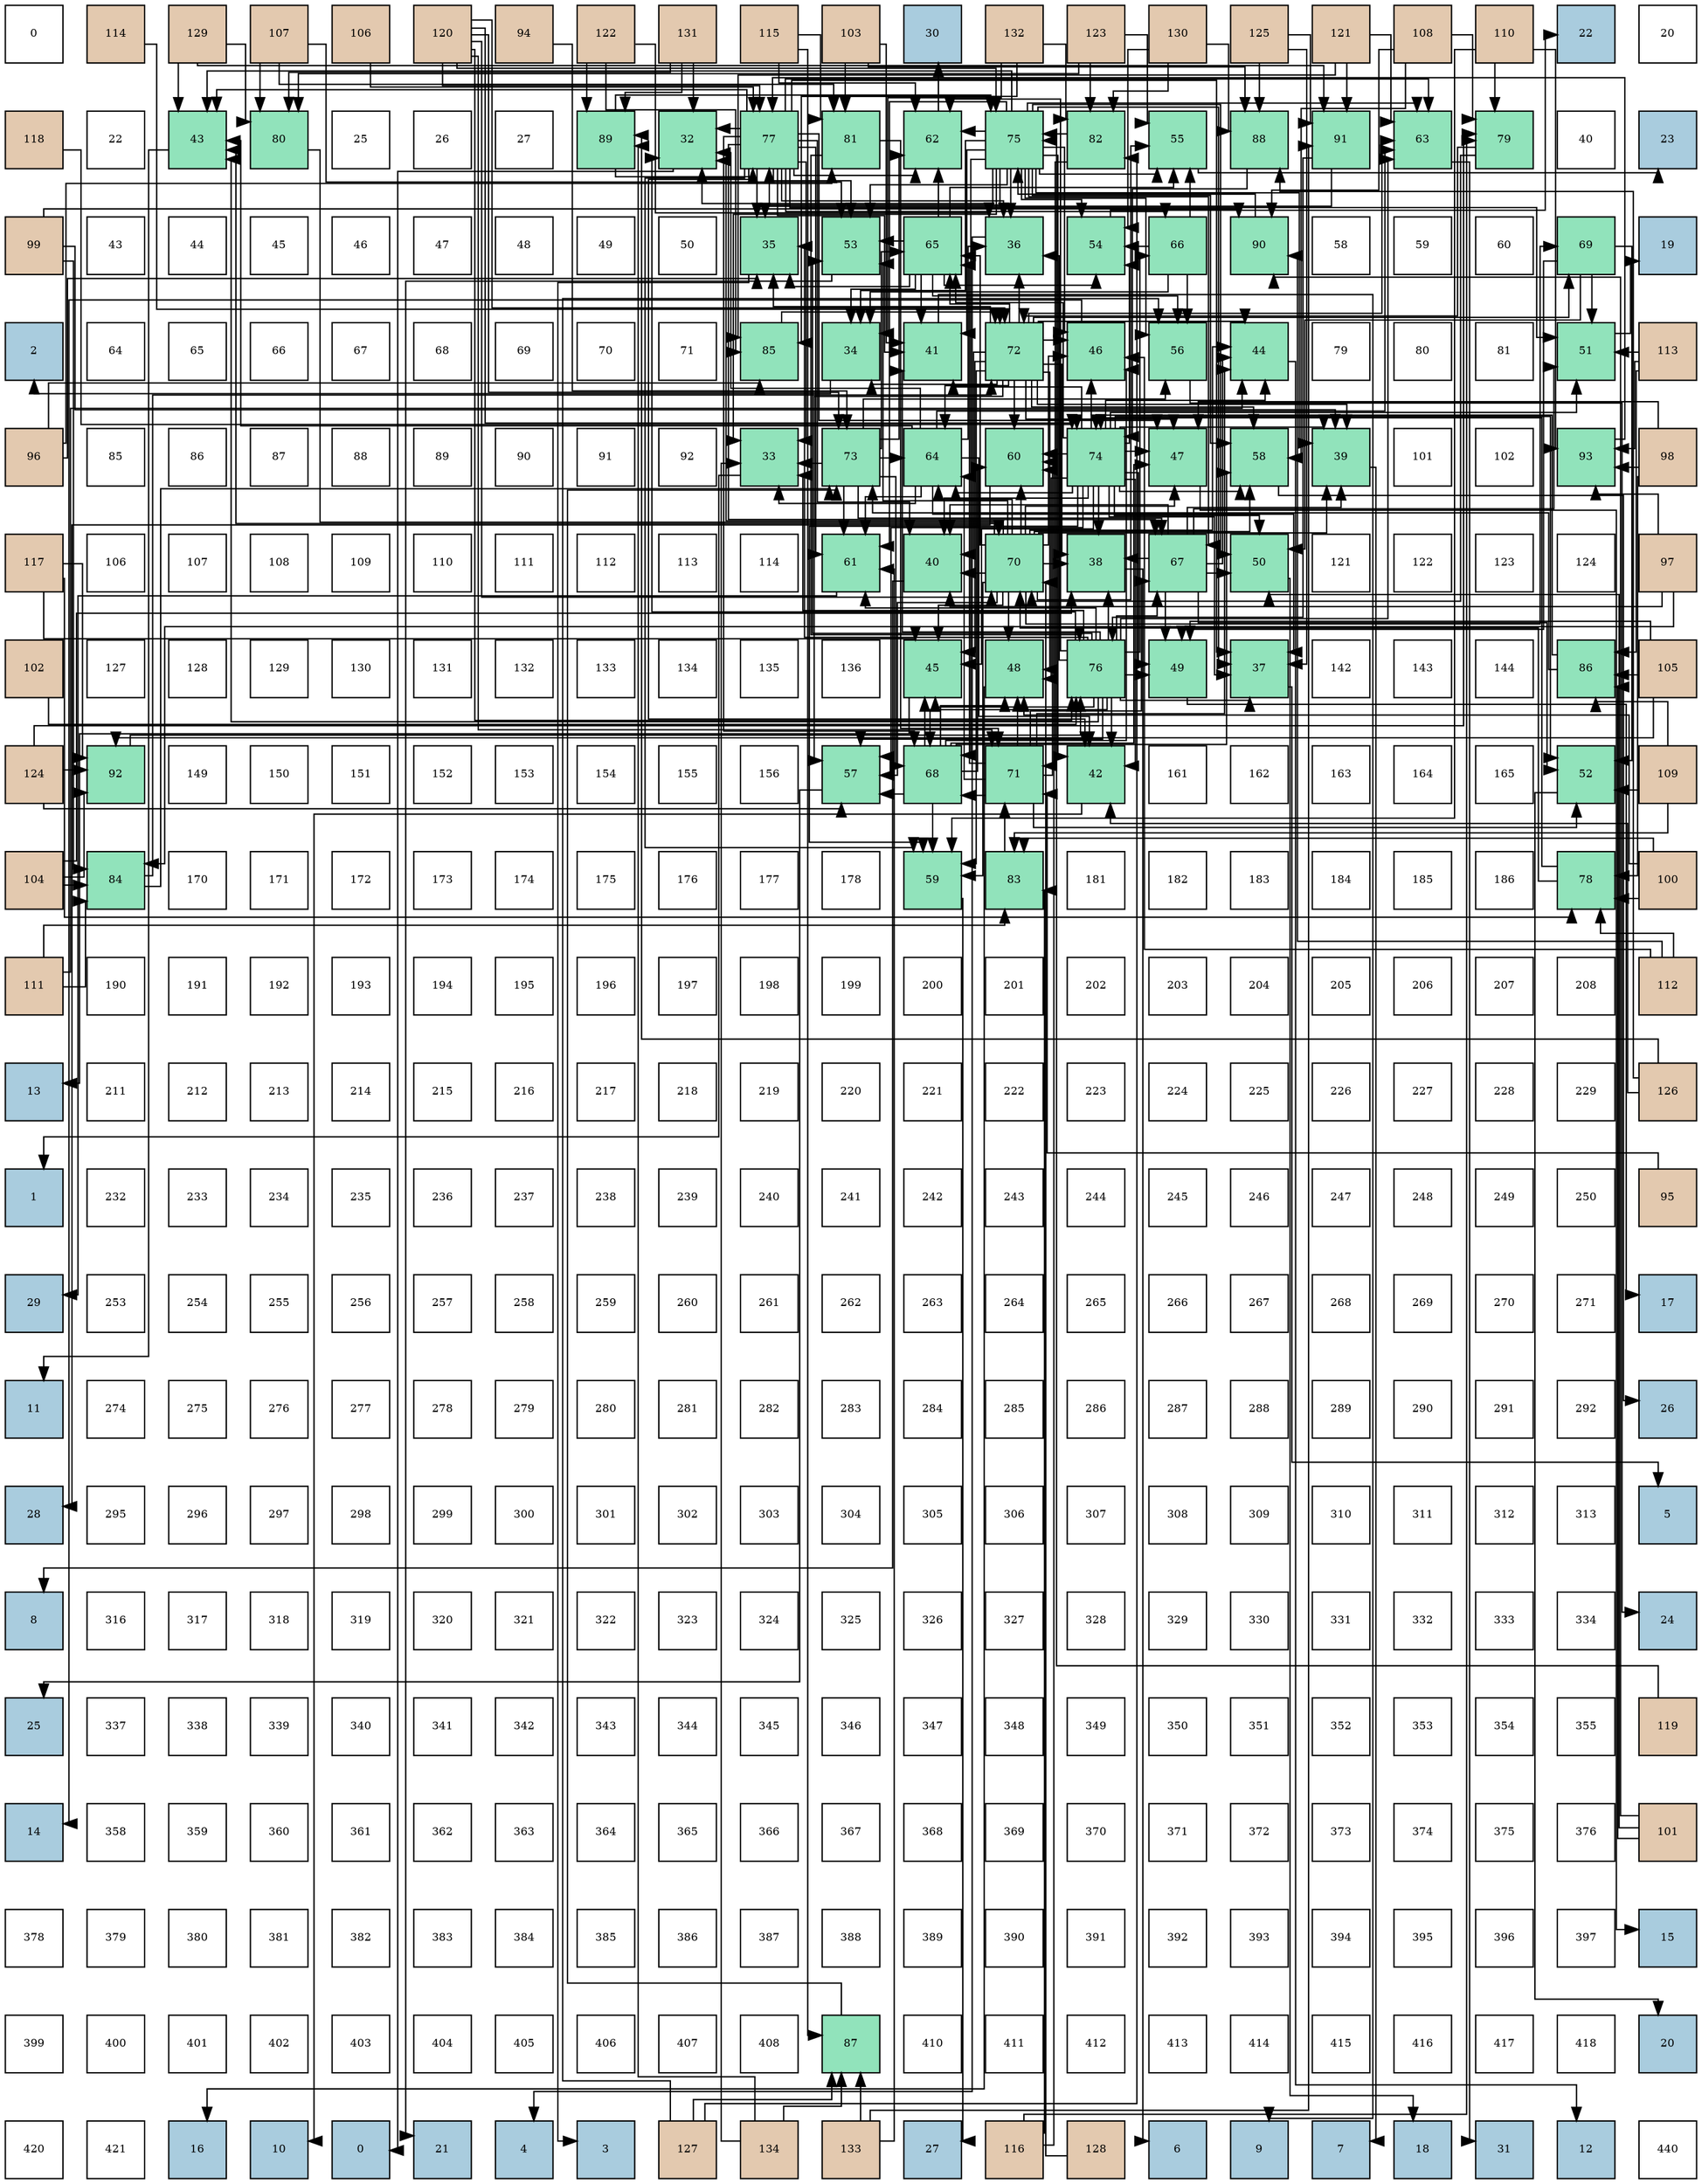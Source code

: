 digraph layout{
 rankdir=TB;
 splines=ortho;
 node [style=filled shape=square fixedsize=true width=0.6];
0[label="0", fontsize=8, fillcolor="#ffffff"];
1[label="114", fontsize=8, fillcolor="#e3c9af"];
2[label="129", fontsize=8, fillcolor="#e3c9af"];
3[label="107", fontsize=8, fillcolor="#e3c9af"];
4[label="106", fontsize=8, fillcolor="#e3c9af"];
5[label="120", fontsize=8, fillcolor="#e3c9af"];
6[label="94", fontsize=8, fillcolor="#e3c9af"];
7[label="122", fontsize=8, fillcolor="#e3c9af"];
8[label="131", fontsize=8, fillcolor="#e3c9af"];
9[label="115", fontsize=8, fillcolor="#e3c9af"];
10[label="103", fontsize=8, fillcolor="#e3c9af"];
11[label="30", fontsize=8, fillcolor="#a9ccde"];
12[label="132", fontsize=8, fillcolor="#e3c9af"];
13[label="123", fontsize=8, fillcolor="#e3c9af"];
14[label="130", fontsize=8, fillcolor="#e3c9af"];
15[label="125", fontsize=8, fillcolor="#e3c9af"];
16[label="121", fontsize=8, fillcolor="#e3c9af"];
17[label="108", fontsize=8, fillcolor="#e3c9af"];
18[label="110", fontsize=8, fillcolor="#e3c9af"];
19[label="22", fontsize=8, fillcolor="#a9ccde"];
20[label="20", fontsize=8, fillcolor="#ffffff"];
21[label="118", fontsize=8, fillcolor="#e3c9af"];
22[label="22", fontsize=8, fillcolor="#ffffff"];
23[label="43", fontsize=8, fillcolor="#91e3bb"];
24[label="80", fontsize=8, fillcolor="#91e3bb"];
25[label="25", fontsize=8, fillcolor="#ffffff"];
26[label="26", fontsize=8, fillcolor="#ffffff"];
27[label="27", fontsize=8, fillcolor="#ffffff"];
28[label="89", fontsize=8, fillcolor="#91e3bb"];
29[label="32", fontsize=8, fillcolor="#91e3bb"];
30[label="77", fontsize=8, fillcolor="#91e3bb"];
31[label="81", fontsize=8, fillcolor="#91e3bb"];
32[label="62", fontsize=8, fillcolor="#91e3bb"];
33[label="75", fontsize=8, fillcolor="#91e3bb"];
34[label="82", fontsize=8, fillcolor="#91e3bb"];
35[label="55", fontsize=8, fillcolor="#91e3bb"];
36[label="88", fontsize=8, fillcolor="#91e3bb"];
37[label="91", fontsize=8, fillcolor="#91e3bb"];
38[label="63", fontsize=8, fillcolor="#91e3bb"];
39[label="79", fontsize=8, fillcolor="#91e3bb"];
40[label="40", fontsize=8, fillcolor="#ffffff"];
41[label="23", fontsize=8, fillcolor="#a9ccde"];
42[label="99", fontsize=8, fillcolor="#e3c9af"];
43[label="43", fontsize=8, fillcolor="#ffffff"];
44[label="44", fontsize=8, fillcolor="#ffffff"];
45[label="45", fontsize=8, fillcolor="#ffffff"];
46[label="46", fontsize=8, fillcolor="#ffffff"];
47[label="47", fontsize=8, fillcolor="#ffffff"];
48[label="48", fontsize=8, fillcolor="#ffffff"];
49[label="49", fontsize=8, fillcolor="#ffffff"];
50[label="50", fontsize=8, fillcolor="#ffffff"];
51[label="35", fontsize=8, fillcolor="#91e3bb"];
52[label="53", fontsize=8, fillcolor="#91e3bb"];
53[label="65", fontsize=8, fillcolor="#91e3bb"];
54[label="36", fontsize=8, fillcolor="#91e3bb"];
55[label="54", fontsize=8, fillcolor="#91e3bb"];
56[label="66", fontsize=8, fillcolor="#91e3bb"];
57[label="90", fontsize=8, fillcolor="#91e3bb"];
58[label="58", fontsize=8, fillcolor="#ffffff"];
59[label="59", fontsize=8, fillcolor="#ffffff"];
60[label="60", fontsize=8, fillcolor="#ffffff"];
61[label="69", fontsize=8, fillcolor="#91e3bb"];
62[label="19", fontsize=8, fillcolor="#a9ccde"];
63[label="2", fontsize=8, fillcolor="#a9ccde"];
64[label="64", fontsize=8, fillcolor="#ffffff"];
65[label="65", fontsize=8, fillcolor="#ffffff"];
66[label="66", fontsize=8, fillcolor="#ffffff"];
67[label="67", fontsize=8, fillcolor="#ffffff"];
68[label="68", fontsize=8, fillcolor="#ffffff"];
69[label="69", fontsize=8, fillcolor="#ffffff"];
70[label="70", fontsize=8, fillcolor="#ffffff"];
71[label="71", fontsize=8, fillcolor="#ffffff"];
72[label="85", fontsize=8, fillcolor="#91e3bb"];
73[label="34", fontsize=8, fillcolor="#91e3bb"];
74[label="41", fontsize=8, fillcolor="#91e3bb"];
75[label="72", fontsize=8, fillcolor="#91e3bb"];
76[label="46", fontsize=8, fillcolor="#91e3bb"];
77[label="56", fontsize=8, fillcolor="#91e3bb"];
78[label="44", fontsize=8, fillcolor="#91e3bb"];
79[label="79", fontsize=8, fillcolor="#ffffff"];
80[label="80", fontsize=8, fillcolor="#ffffff"];
81[label="81", fontsize=8, fillcolor="#ffffff"];
82[label="51", fontsize=8, fillcolor="#91e3bb"];
83[label="113", fontsize=8, fillcolor="#e3c9af"];
84[label="96", fontsize=8, fillcolor="#e3c9af"];
85[label="85", fontsize=8, fillcolor="#ffffff"];
86[label="86", fontsize=8, fillcolor="#ffffff"];
87[label="87", fontsize=8, fillcolor="#ffffff"];
88[label="88", fontsize=8, fillcolor="#ffffff"];
89[label="89", fontsize=8, fillcolor="#ffffff"];
90[label="90", fontsize=8, fillcolor="#ffffff"];
91[label="91", fontsize=8, fillcolor="#ffffff"];
92[label="92", fontsize=8, fillcolor="#ffffff"];
93[label="33", fontsize=8, fillcolor="#91e3bb"];
94[label="73", fontsize=8, fillcolor="#91e3bb"];
95[label="64", fontsize=8, fillcolor="#91e3bb"];
96[label="60", fontsize=8, fillcolor="#91e3bb"];
97[label="74", fontsize=8, fillcolor="#91e3bb"];
98[label="47", fontsize=8, fillcolor="#91e3bb"];
99[label="58", fontsize=8, fillcolor="#91e3bb"];
100[label="39", fontsize=8, fillcolor="#91e3bb"];
101[label="101", fontsize=8, fillcolor="#ffffff"];
102[label="102", fontsize=8, fillcolor="#ffffff"];
103[label="93", fontsize=8, fillcolor="#91e3bb"];
104[label="98", fontsize=8, fillcolor="#e3c9af"];
105[label="117", fontsize=8, fillcolor="#e3c9af"];
106[label="106", fontsize=8, fillcolor="#ffffff"];
107[label="107", fontsize=8, fillcolor="#ffffff"];
108[label="108", fontsize=8, fillcolor="#ffffff"];
109[label="109", fontsize=8, fillcolor="#ffffff"];
110[label="110", fontsize=8, fillcolor="#ffffff"];
111[label="111", fontsize=8, fillcolor="#ffffff"];
112[label="112", fontsize=8, fillcolor="#ffffff"];
113[label="113", fontsize=8, fillcolor="#ffffff"];
114[label="114", fontsize=8, fillcolor="#ffffff"];
115[label="61", fontsize=8, fillcolor="#91e3bb"];
116[label="40", fontsize=8, fillcolor="#91e3bb"];
117[label="70", fontsize=8, fillcolor="#91e3bb"];
118[label="38", fontsize=8, fillcolor="#91e3bb"];
119[label="67", fontsize=8, fillcolor="#91e3bb"];
120[label="50", fontsize=8, fillcolor="#91e3bb"];
121[label="121", fontsize=8, fillcolor="#ffffff"];
122[label="122", fontsize=8, fillcolor="#ffffff"];
123[label="123", fontsize=8, fillcolor="#ffffff"];
124[label="124", fontsize=8, fillcolor="#ffffff"];
125[label="97", fontsize=8, fillcolor="#e3c9af"];
126[label="102", fontsize=8, fillcolor="#e3c9af"];
127[label="127", fontsize=8, fillcolor="#ffffff"];
128[label="128", fontsize=8, fillcolor="#ffffff"];
129[label="129", fontsize=8, fillcolor="#ffffff"];
130[label="130", fontsize=8, fillcolor="#ffffff"];
131[label="131", fontsize=8, fillcolor="#ffffff"];
132[label="132", fontsize=8, fillcolor="#ffffff"];
133[label="133", fontsize=8, fillcolor="#ffffff"];
134[label="134", fontsize=8, fillcolor="#ffffff"];
135[label="135", fontsize=8, fillcolor="#ffffff"];
136[label="136", fontsize=8, fillcolor="#ffffff"];
137[label="45", fontsize=8, fillcolor="#91e3bb"];
138[label="48", fontsize=8, fillcolor="#91e3bb"];
139[label="76", fontsize=8, fillcolor="#91e3bb"];
140[label="49", fontsize=8, fillcolor="#91e3bb"];
141[label="37", fontsize=8, fillcolor="#91e3bb"];
142[label="142", fontsize=8, fillcolor="#ffffff"];
143[label="143", fontsize=8, fillcolor="#ffffff"];
144[label="144", fontsize=8, fillcolor="#ffffff"];
145[label="86", fontsize=8, fillcolor="#91e3bb"];
146[label="105", fontsize=8, fillcolor="#e3c9af"];
147[label="124", fontsize=8, fillcolor="#e3c9af"];
148[label="92", fontsize=8, fillcolor="#91e3bb"];
149[label="149", fontsize=8, fillcolor="#ffffff"];
150[label="150", fontsize=8, fillcolor="#ffffff"];
151[label="151", fontsize=8, fillcolor="#ffffff"];
152[label="152", fontsize=8, fillcolor="#ffffff"];
153[label="153", fontsize=8, fillcolor="#ffffff"];
154[label="154", fontsize=8, fillcolor="#ffffff"];
155[label="155", fontsize=8, fillcolor="#ffffff"];
156[label="156", fontsize=8, fillcolor="#ffffff"];
157[label="57", fontsize=8, fillcolor="#91e3bb"];
158[label="68", fontsize=8, fillcolor="#91e3bb"];
159[label="71", fontsize=8, fillcolor="#91e3bb"];
160[label="42", fontsize=8, fillcolor="#91e3bb"];
161[label="161", fontsize=8, fillcolor="#ffffff"];
162[label="162", fontsize=8, fillcolor="#ffffff"];
163[label="163", fontsize=8, fillcolor="#ffffff"];
164[label="164", fontsize=8, fillcolor="#ffffff"];
165[label="165", fontsize=8, fillcolor="#ffffff"];
166[label="52", fontsize=8, fillcolor="#91e3bb"];
167[label="109", fontsize=8, fillcolor="#e3c9af"];
168[label="104", fontsize=8, fillcolor="#e3c9af"];
169[label="84", fontsize=8, fillcolor="#91e3bb"];
170[label="170", fontsize=8, fillcolor="#ffffff"];
171[label="171", fontsize=8, fillcolor="#ffffff"];
172[label="172", fontsize=8, fillcolor="#ffffff"];
173[label="173", fontsize=8, fillcolor="#ffffff"];
174[label="174", fontsize=8, fillcolor="#ffffff"];
175[label="175", fontsize=8, fillcolor="#ffffff"];
176[label="176", fontsize=8, fillcolor="#ffffff"];
177[label="177", fontsize=8, fillcolor="#ffffff"];
178[label="178", fontsize=8, fillcolor="#ffffff"];
179[label="59", fontsize=8, fillcolor="#91e3bb"];
180[label="83", fontsize=8, fillcolor="#91e3bb"];
181[label="181", fontsize=8, fillcolor="#ffffff"];
182[label="182", fontsize=8, fillcolor="#ffffff"];
183[label="183", fontsize=8, fillcolor="#ffffff"];
184[label="184", fontsize=8, fillcolor="#ffffff"];
185[label="185", fontsize=8, fillcolor="#ffffff"];
186[label="186", fontsize=8, fillcolor="#ffffff"];
187[label="78", fontsize=8, fillcolor="#91e3bb"];
188[label="100", fontsize=8, fillcolor="#e3c9af"];
189[label="111", fontsize=8, fillcolor="#e3c9af"];
190[label="190", fontsize=8, fillcolor="#ffffff"];
191[label="191", fontsize=8, fillcolor="#ffffff"];
192[label="192", fontsize=8, fillcolor="#ffffff"];
193[label="193", fontsize=8, fillcolor="#ffffff"];
194[label="194", fontsize=8, fillcolor="#ffffff"];
195[label="195", fontsize=8, fillcolor="#ffffff"];
196[label="196", fontsize=8, fillcolor="#ffffff"];
197[label="197", fontsize=8, fillcolor="#ffffff"];
198[label="198", fontsize=8, fillcolor="#ffffff"];
199[label="199", fontsize=8, fillcolor="#ffffff"];
200[label="200", fontsize=8, fillcolor="#ffffff"];
201[label="201", fontsize=8, fillcolor="#ffffff"];
202[label="202", fontsize=8, fillcolor="#ffffff"];
203[label="203", fontsize=8, fillcolor="#ffffff"];
204[label="204", fontsize=8, fillcolor="#ffffff"];
205[label="205", fontsize=8, fillcolor="#ffffff"];
206[label="206", fontsize=8, fillcolor="#ffffff"];
207[label="207", fontsize=8, fillcolor="#ffffff"];
208[label="208", fontsize=8, fillcolor="#ffffff"];
209[label="112", fontsize=8, fillcolor="#e3c9af"];
210[label="13", fontsize=8, fillcolor="#a9ccde"];
211[label="211", fontsize=8, fillcolor="#ffffff"];
212[label="212", fontsize=8, fillcolor="#ffffff"];
213[label="213", fontsize=8, fillcolor="#ffffff"];
214[label="214", fontsize=8, fillcolor="#ffffff"];
215[label="215", fontsize=8, fillcolor="#ffffff"];
216[label="216", fontsize=8, fillcolor="#ffffff"];
217[label="217", fontsize=8, fillcolor="#ffffff"];
218[label="218", fontsize=8, fillcolor="#ffffff"];
219[label="219", fontsize=8, fillcolor="#ffffff"];
220[label="220", fontsize=8, fillcolor="#ffffff"];
221[label="221", fontsize=8, fillcolor="#ffffff"];
222[label="222", fontsize=8, fillcolor="#ffffff"];
223[label="223", fontsize=8, fillcolor="#ffffff"];
224[label="224", fontsize=8, fillcolor="#ffffff"];
225[label="225", fontsize=8, fillcolor="#ffffff"];
226[label="226", fontsize=8, fillcolor="#ffffff"];
227[label="227", fontsize=8, fillcolor="#ffffff"];
228[label="228", fontsize=8, fillcolor="#ffffff"];
229[label="229", fontsize=8, fillcolor="#ffffff"];
230[label="126", fontsize=8, fillcolor="#e3c9af"];
231[label="1", fontsize=8, fillcolor="#a9ccde"];
232[label="232", fontsize=8, fillcolor="#ffffff"];
233[label="233", fontsize=8, fillcolor="#ffffff"];
234[label="234", fontsize=8, fillcolor="#ffffff"];
235[label="235", fontsize=8, fillcolor="#ffffff"];
236[label="236", fontsize=8, fillcolor="#ffffff"];
237[label="237", fontsize=8, fillcolor="#ffffff"];
238[label="238", fontsize=8, fillcolor="#ffffff"];
239[label="239", fontsize=8, fillcolor="#ffffff"];
240[label="240", fontsize=8, fillcolor="#ffffff"];
241[label="241", fontsize=8, fillcolor="#ffffff"];
242[label="242", fontsize=8, fillcolor="#ffffff"];
243[label="243", fontsize=8, fillcolor="#ffffff"];
244[label="244", fontsize=8, fillcolor="#ffffff"];
245[label="245", fontsize=8, fillcolor="#ffffff"];
246[label="246", fontsize=8, fillcolor="#ffffff"];
247[label="247", fontsize=8, fillcolor="#ffffff"];
248[label="248", fontsize=8, fillcolor="#ffffff"];
249[label="249", fontsize=8, fillcolor="#ffffff"];
250[label="250", fontsize=8, fillcolor="#ffffff"];
251[label="95", fontsize=8, fillcolor="#e3c9af"];
252[label="29", fontsize=8, fillcolor="#a9ccde"];
253[label="253", fontsize=8, fillcolor="#ffffff"];
254[label="254", fontsize=8, fillcolor="#ffffff"];
255[label="255", fontsize=8, fillcolor="#ffffff"];
256[label="256", fontsize=8, fillcolor="#ffffff"];
257[label="257", fontsize=8, fillcolor="#ffffff"];
258[label="258", fontsize=8, fillcolor="#ffffff"];
259[label="259", fontsize=8, fillcolor="#ffffff"];
260[label="260", fontsize=8, fillcolor="#ffffff"];
261[label="261", fontsize=8, fillcolor="#ffffff"];
262[label="262", fontsize=8, fillcolor="#ffffff"];
263[label="263", fontsize=8, fillcolor="#ffffff"];
264[label="264", fontsize=8, fillcolor="#ffffff"];
265[label="265", fontsize=8, fillcolor="#ffffff"];
266[label="266", fontsize=8, fillcolor="#ffffff"];
267[label="267", fontsize=8, fillcolor="#ffffff"];
268[label="268", fontsize=8, fillcolor="#ffffff"];
269[label="269", fontsize=8, fillcolor="#ffffff"];
270[label="270", fontsize=8, fillcolor="#ffffff"];
271[label="271", fontsize=8, fillcolor="#ffffff"];
272[label="17", fontsize=8, fillcolor="#a9ccde"];
273[label="11", fontsize=8, fillcolor="#a9ccde"];
274[label="274", fontsize=8, fillcolor="#ffffff"];
275[label="275", fontsize=8, fillcolor="#ffffff"];
276[label="276", fontsize=8, fillcolor="#ffffff"];
277[label="277", fontsize=8, fillcolor="#ffffff"];
278[label="278", fontsize=8, fillcolor="#ffffff"];
279[label="279", fontsize=8, fillcolor="#ffffff"];
280[label="280", fontsize=8, fillcolor="#ffffff"];
281[label="281", fontsize=8, fillcolor="#ffffff"];
282[label="282", fontsize=8, fillcolor="#ffffff"];
283[label="283", fontsize=8, fillcolor="#ffffff"];
284[label="284", fontsize=8, fillcolor="#ffffff"];
285[label="285", fontsize=8, fillcolor="#ffffff"];
286[label="286", fontsize=8, fillcolor="#ffffff"];
287[label="287", fontsize=8, fillcolor="#ffffff"];
288[label="288", fontsize=8, fillcolor="#ffffff"];
289[label="289", fontsize=8, fillcolor="#ffffff"];
290[label="290", fontsize=8, fillcolor="#ffffff"];
291[label="291", fontsize=8, fillcolor="#ffffff"];
292[label="292", fontsize=8, fillcolor="#ffffff"];
293[label="26", fontsize=8, fillcolor="#a9ccde"];
294[label="28", fontsize=8, fillcolor="#a9ccde"];
295[label="295", fontsize=8, fillcolor="#ffffff"];
296[label="296", fontsize=8, fillcolor="#ffffff"];
297[label="297", fontsize=8, fillcolor="#ffffff"];
298[label="298", fontsize=8, fillcolor="#ffffff"];
299[label="299", fontsize=8, fillcolor="#ffffff"];
300[label="300", fontsize=8, fillcolor="#ffffff"];
301[label="301", fontsize=8, fillcolor="#ffffff"];
302[label="302", fontsize=8, fillcolor="#ffffff"];
303[label="303", fontsize=8, fillcolor="#ffffff"];
304[label="304", fontsize=8, fillcolor="#ffffff"];
305[label="305", fontsize=8, fillcolor="#ffffff"];
306[label="306", fontsize=8, fillcolor="#ffffff"];
307[label="307", fontsize=8, fillcolor="#ffffff"];
308[label="308", fontsize=8, fillcolor="#ffffff"];
309[label="309", fontsize=8, fillcolor="#ffffff"];
310[label="310", fontsize=8, fillcolor="#ffffff"];
311[label="311", fontsize=8, fillcolor="#ffffff"];
312[label="312", fontsize=8, fillcolor="#ffffff"];
313[label="313", fontsize=8, fillcolor="#ffffff"];
314[label="5", fontsize=8, fillcolor="#a9ccde"];
315[label="8", fontsize=8, fillcolor="#a9ccde"];
316[label="316", fontsize=8, fillcolor="#ffffff"];
317[label="317", fontsize=8, fillcolor="#ffffff"];
318[label="318", fontsize=8, fillcolor="#ffffff"];
319[label="319", fontsize=8, fillcolor="#ffffff"];
320[label="320", fontsize=8, fillcolor="#ffffff"];
321[label="321", fontsize=8, fillcolor="#ffffff"];
322[label="322", fontsize=8, fillcolor="#ffffff"];
323[label="323", fontsize=8, fillcolor="#ffffff"];
324[label="324", fontsize=8, fillcolor="#ffffff"];
325[label="325", fontsize=8, fillcolor="#ffffff"];
326[label="326", fontsize=8, fillcolor="#ffffff"];
327[label="327", fontsize=8, fillcolor="#ffffff"];
328[label="328", fontsize=8, fillcolor="#ffffff"];
329[label="329", fontsize=8, fillcolor="#ffffff"];
330[label="330", fontsize=8, fillcolor="#ffffff"];
331[label="331", fontsize=8, fillcolor="#ffffff"];
332[label="332", fontsize=8, fillcolor="#ffffff"];
333[label="333", fontsize=8, fillcolor="#ffffff"];
334[label="334", fontsize=8, fillcolor="#ffffff"];
335[label="24", fontsize=8, fillcolor="#a9ccde"];
336[label="25", fontsize=8, fillcolor="#a9ccde"];
337[label="337", fontsize=8, fillcolor="#ffffff"];
338[label="338", fontsize=8, fillcolor="#ffffff"];
339[label="339", fontsize=8, fillcolor="#ffffff"];
340[label="340", fontsize=8, fillcolor="#ffffff"];
341[label="341", fontsize=8, fillcolor="#ffffff"];
342[label="342", fontsize=8, fillcolor="#ffffff"];
343[label="343", fontsize=8, fillcolor="#ffffff"];
344[label="344", fontsize=8, fillcolor="#ffffff"];
345[label="345", fontsize=8, fillcolor="#ffffff"];
346[label="346", fontsize=8, fillcolor="#ffffff"];
347[label="347", fontsize=8, fillcolor="#ffffff"];
348[label="348", fontsize=8, fillcolor="#ffffff"];
349[label="349", fontsize=8, fillcolor="#ffffff"];
350[label="350", fontsize=8, fillcolor="#ffffff"];
351[label="351", fontsize=8, fillcolor="#ffffff"];
352[label="352", fontsize=8, fillcolor="#ffffff"];
353[label="353", fontsize=8, fillcolor="#ffffff"];
354[label="354", fontsize=8, fillcolor="#ffffff"];
355[label="355", fontsize=8, fillcolor="#ffffff"];
356[label="119", fontsize=8, fillcolor="#e3c9af"];
357[label="14", fontsize=8, fillcolor="#a9ccde"];
358[label="358", fontsize=8, fillcolor="#ffffff"];
359[label="359", fontsize=8, fillcolor="#ffffff"];
360[label="360", fontsize=8, fillcolor="#ffffff"];
361[label="361", fontsize=8, fillcolor="#ffffff"];
362[label="362", fontsize=8, fillcolor="#ffffff"];
363[label="363", fontsize=8, fillcolor="#ffffff"];
364[label="364", fontsize=8, fillcolor="#ffffff"];
365[label="365", fontsize=8, fillcolor="#ffffff"];
366[label="366", fontsize=8, fillcolor="#ffffff"];
367[label="367", fontsize=8, fillcolor="#ffffff"];
368[label="368", fontsize=8, fillcolor="#ffffff"];
369[label="369", fontsize=8, fillcolor="#ffffff"];
370[label="370", fontsize=8, fillcolor="#ffffff"];
371[label="371", fontsize=8, fillcolor="#ffffff"];
372[label="372", fontsize=8, fillcolor="#ffffff"];
373[label="373", fontsize=8, fillcolor="#ffffff"];
374[label="374", fontsize=8, fillcolor="#ffffff"];
375[label="375", fontsize=8, fillcolor="#ffffff"];
376[label="376", fontsize=8, fillcolor="#ffffff"];
377[label="101", fontsize=8, fillcolor="#e3c9af"];
378[label="378", fontsize=8, fillcolor="#ffffff"];
379[label="379", fontsize=8, fillcolor="#ffffff"];
380[label="380", fontsize=8, fillcolor="#ffffff"];
381[label="381", fontsize=8, fillcolor="#ffffff"];
382[label="382", fontsize=8, fillcolor="#ffffff"];
383[label="383", fontsize=8, fillcolor="#ffffff"];
384[label="384", fontsize=8, fillcolor="#ffffff"];
385[label="385", fontsize=8, fillcolor="#ffffff"];
386[label="386", fontsize=8, fillcolor="#ffffff"];
387[label="387", fontsize=8, fillcolor="#ffffff"];
388[label="388", fontsize=8, fillcolor="#ffffff"];
389[label="389", fontsize=8, fillcolor="#ffffff"];
390[label="390", fontsize=8, fillcolor="#ffffff"];
391[label="391", fontsize=8, fillcolor="#ffffff"];
392[label="392", fontsize=8, fillcolor="#ffffff"];
393[label="393", fontsize=8, fillcolor="#ffffff"];
394[label="394", fontsize=8, fillcolor="#ffffff"];
395[label="395", fontsize=8, fillcolor="#ffffff"];
396[label="396", fontsize=8, fillcolor="#ffffff"];
397[label="397", fontsize=8, fillcolor="#ffffff"];
398[label="15", fontsize=8, fillcolor="#a9ccde"];
399[label="399", fontsize=8, fillcolor="#ffffff"];
400[label="400", fontsize=8, fillcolor="#ffffff"];
401[label="401", fontsize=8, fillcolor="#ffffff"];
402[label="402", fontsize=8, fillcolor="#ffffff"];
403[label="403", fontsize=8, fillcolor="#ffffff"];
404[label="404", fontsize=8, fillcolor="#ffffff"];
405[label="405", fontsize=8, fillcolor="#ffffff"];
406[label="406", fontsize=8, fillcolor="#ffffff"];
407[label="407", fontsize=8, fillcolor="#ffffff"];
408[label="408", fontsize=8, fillcolor="#ffffff"];
409[label="87", fontsize=8, fillcolor="#91e3bb"];
410[label="410", fontsize=8, fillcolor="#ffffff"];
411[label="411", fontsize=8, fillcolor="#ffffff"];
412[label="412", fontsize=8, fillcolor="#ffffff"];
413[label="413", fontsize=8, fillcolor="#ffffff"];
414[label="414", fontsize=8, fillcolor="#ffffff"];
415[label="415", fontsize=8, fillcolor="#ffffff"];
416[label="416", fontsize=8, fillcolor="#ffffff"];
417[label="417", fontsize=8, fillcolor="#ffffff"];
418[label="418", fontsize=8, fillcolor="#ffffff"];
419[label="20", fontsize=8, fillcolor="#a9ccde"];
420[label="420", fontsize=8, fillcolor="#ffffff"];
421[label="421", fontsize=8, fillcolor="#ffffff"];
422[label="16", fontsize=8, fillcolor="#a9ccde"];
423[label="10", fontsize=8, fillcolor="#a9ccde"];
424[label="0", fontsize=8, fillcolor="#a9ccde"];
425[label="21", fontsize=8, fillcolor="#a9ccde"];
426[label="4", fontsize=8, fillcolor="#a9ccde"];
427[label="3", fontsize=8, fillcolor="#a9ccde"];
428[label="127", fontsize=8, fillcolor="#e3c9af"];
429[label="134", fontsize=8, fillcolor="#e3c9af"];
430[label="133", fontsize=8, fillcolor="#e3c9af"];
431[label="27", fontsize=8, fillcolor="#a9ccde"];
432[label="116", fontsize=8, fillcolor="#e3c9af"];
433[label="128", fontsize=8, fillcolor="#e3c9af"];
434[label="6", fontsize=8, fillcolor="#a9ccde"];
435[label="9", fontsize=8, fillcolor="#a9ccde"];
436[label="7", fontsize=8, fillcolor="#a9ccde"];
437[label="18", fontsize=8, fillcolor="#a9ccde"];
438[label="31", fontsize=8, fillcolor="#a9ccde"];
439[label="12", fontsize=8, fillcolor="#a9ccde"];
440[label="440", fontsize=8, fillcolor="#ffffff"];
edge [constraint=false, style=vis];29 -> 424;
93 -> 231;
73 -> 63;
51 -> 427;
54 -> 426;
141 -> 314;
118 -> 434;
100 -> 436;
116 -> 315;
74 -> 435;
160 -> 423;
23 -> 273;
78 -> 439;
137 -> 210;
76 -> 357;
98 -> 398;
138 -> 422;
140 -> 272;
120 -> 437;
82 -> 62;
166 -> 419;
52 -> 425;
55 -> 19;
35 -> 41;
77 -> 335;
157 -> 336;
99 -> 293;
179 -> 431;
96 -> 294;
115 -> 252;
32 -> 11;
38 -> 438;
95 -> 29;
95 -> 93;
95 -> 54;
95 -> 141;
95 -> 160;
95 -> 23;
95 -> 115;
95 -> 38;
53 -> 73;
53 -> 51;
53 -> 74;
53 -> 52;
53 -> 55;
53 -> 35;
53 -> 77;
53 -> 32;
56 -> 73;
56 -> 55;
56 -> 35;
56 -> 77;
119 -> 118;
119 -> 100;
119 -> 116;
119 -> 78;
119 -> 140;
119 -> 120;
119 -> 82;
119 -> 166;
158 -> 137;
158 -> 76;
158 -> 98;
158 -> 138;
158 -> 157;
158 -> 99;
158 -> 179;
158 -> 96;
61 -> 140;
61 -> 120;
61 -> 82;
61 -> 166;
117 -> 29;
117 -> 118;
117 -> 100;
117 -> 116;
117 -> 23;
117 -> 78;
117 -> 137;
117 -> 76;
117 -> 98;
117 -> 138;
117 -> 52;
117 -> 35;
117 -> 157;
117 -> 99;
117 -> 179;
117 -> 96;
117 -> 95;
117 -> 53;
117 -> 61;
159 -> 78;
159 -> 138;
159 -> 166;
159 -> 96;
159 -> 95;
159 -> 53;
159 -> 119;
159 -> 158;
75 -> 73;
75 -> 51;
75 -> 54;
75 -> 118;
75 -> 100;
75 -> 116;
75 -> 78;
75 -> 137;
75 -> 76;
75 -> 98;
75 -> 138;
75 -> 157;
75 -> 99;
75 -> 179;
75 -> 96;
75 -> 38;
75 -> 95;
75 -> 53;
75 -> 61;
94 -> 93;
94 -> 77;
94 -> 115;
94 -> 32;
94 -> 95;
94 -> 53;
94 -> 119;
94 -> 158;
97 -> 141;
97 -> 118;
97 -> 100;
97 -> 116;
97 -> 74;
97 -> 160;
97 -> 78;
97 -> 137;
97 -> 76;
97 -> 98;
97 -> 138;
97 -> 140;
97 -> 120;
97 -> 82;
97 -> 166;
97 -> 55;
97 -> 157;
97 -> 99;
97 -> 179;
97 -> 96;
97 -> 95;
97 -> 53;
33 -> 29;
33 -> 93;
33 -> 73;
33 -> 51;
33 -> 54;
33 -> 141;
33 -> 100;
33 -> 74;
33 -> 160;
33 -> 23;
33 -> 76;
33 -> 120;
33 -> 52;
33 -> 55;
33 -> 35;
33 -> 77;
33 -> 99;
33 -> 115;
33 -> 32;
33 -> 38;
33 -> 119;
33 -> 158;
139 -> 29;
139 -> 93;
139 -> 51;
139 -> 54;
139 -> 141;
139 -> 118;
139 -> 74;
139 -> 160;
139 -> 23;
139 -> 137;
139 -> 140;
139 -> 52;
139 -> 157;
139 -> 115;
139 -> 32;
139 -> 38;
139 -> 56;
139 -> 119;
139 -> 158;
30 -> 29;
30 -> 93;
30 -> 51;
30 -> 54;
30 -> 141;
30 -> 116;
30 -> 74;
30 -> 160;
30 -> 23;
30 -> 98;
30 -> 82;
30 -> 52;
30 -> 179;
30 -> 115;
30 -> 32;
30 -> 38;
30 -> 56;
30 -> 119;
30 -> 158;
187 -> 117;
187 -> 97;
39 -> 117;
39 -> 75;
24 -> 117;
31 -> 159;
31 -> 139;
34 -> 159;
34 -> 33;
180 -> 159;
169 -> 75;
169 -> 94;
72 -> 75;
145 -> 94;
145 -> 97;
409 -> 94;
36 -> 97;
28 -> 33;
28 -> 30;
57 -> 33;
37 -> 139;
37 -> 30;
148 -> 139;
103 -> 30;
6 -> 94;
251 -> 159;
84 -> 51;
84 -> 31;
84 -> 72;
125 -> 116;
125 -> 169;
125 -> 103;
104 -> 98;
104 -> 187;
104 -> 103;
42 -> 100;
42 -> 169;
42 -> 57;
188 -> 138;
188 -> 187;
188 -> 180;
377 -> 120;
377 -> 145;
377 -> 57;
126 -> 139;
10 -> 74;
10 -> 31;
10 -> 36;
168 -> 118;
168 -> 169;
168 -> 148;
146 -> 140;
146 -> 145;
146 -> 148;
4 -> 30;
3 -> 52;
3 -> 24;
3 -> 31;
17 -> 99;
17 -> 39;
17 -> 57;
167 -> 166;
167 -> 180;
167 -> 145;
18 -> 179;
18 -> 39;
18 -> 103;
189 -> 78;
189 -> 180;
189 -> 169;
209 -> 76;
209 -> 187;
209 -> 57;
83 -> 82;
83 -> 145;
83 -> 103;
1 -> 75;
9 -> 32;
9 -> 31;
9 -> 409;
432 -> 96;
432 -> 39;
432 -> 180;
105 -> 137;
105 -> 187;
105 -> 148;
21 -> 97;
356 -> 33;
5 -> 117;
5 -> 159;
5 -> 75;
5 -> 94;
5 -> 97;
5 -> 33;
5 -> 139;
5 -> 30;
16 -> 38;
16 -> 72;
16 -> 37;
7 -> 54;
7 -> 72;
7 -> 28;
13 -> 35;
13 -> 24;
13 -> 34;
147 -> 157;
147 -> 39;
147 -> 148;
15 -> 141;
15 -> 36;
15 -> 37;
230 -> 160;
230 -> 36;
230 -> 28;
428 -> 77;
428 -> 34;
428 -> 409;
433 -> 117;
2 -> 23;
2 -> 24;
2 -> 37;
14 -> 55;
14 -> 34;
14 -> 36;
8 -> 29;
8 -> 24;
8 -> 28;
12 -> 73;
12 -> 34;
12 -> 72;
430 -> 115;
430 -> 409;
430 -> 37;
429 -> 93;
429 -> 409;
429 -> 28;
edge [constraint=true, style=invis];
0 -> 21 -> 42 -> 63 -> 84 -> 105 -> 126 -> 147 -> 168 -> 189 -> 210 -> 231 -> 252 -> 273 -> 294 -> 315 -> 336 -> 357 -> 378 -> 399 -> 420;
1 -> 22 -> 43 -> 64 -> 85 -> 106 -> 127 -> 148 -> 169 -> 190 -> 211 -> 232 -> 253 -> 274 -> 295 -> 316 -> 337 -> 358 -> 379 -> 400 -> 421;
2 -> 23 -> 44 -> 65 -> 86 -> 107 -> 128 -> 149 -> 170 -> 191 -> 212 -> 233 -> 254 -> 275 -> 296 -> 317 -> 338 -> 359 -> 380 -> 401 -> 422;
3 -> 24 -> 45 -> 66 -> 87 -> 108 -> 129 -> 150 -> 171 -> 192 -> 213 -> 234 -> 255 -> 276 -> 297 -> 318 -> 339 -> 360 -> 381 -> 402 -> 423;
4 -> 25 -> 46 -> 67 -> 88 -> 109 -> 130 -> 151 -> 172 -> 193 -> 214 -> 235 -> 256 -> 277 -> 298 -> 319 -> 340 -> 361 -> 382 -> 403 -> 424;
5 -> 26 -> 47 -> 68 -> 89 -> 110 -> 131 -> 152 -> 173 -> 194 -> 215 -> 236 -> 257 -> 278 -> 299 -> 320 -> 341 -> 362 -> 383 -> 404 -> 425;
6 -> 27 -> 48 -> 69 -> 90 -> 111 -> 132 -> 153 -> 174 -> 195 -> 216 -> 237 -> 258 -> 279 -> 300 -> 321 -> 342 -> 363 -> 384 -> 405 -> 426;
7 -> 28 -> 49 -> 70 -> 91 -> 112 -> 133 -> 154 -> 175 -> 196 -> 217 -> 238 -> 259 -> 280 -> 301 -> 322 -> 343 -> 364 -> 385 -> 406 -> 427;
8 -> 29 -> 50 -> 71 -> 92 -> 113 -> 134 -> 155 -> 176 -> 197 -> 218 -> 239 -> 260 -> 281 -> 302 -> 323 -> 344 -> 365 -> 386 -> 407 -> 428;
9 -> 30 -> 51 -> 72 -> 93 -> 114 -> 135 -> 156 -> 177 -> 198 -> 219 -> 240 -> 261 -> 282 -> 303 -> 324 -> 345 -> 366 -> 387 -> 408 -> 429;
10 -> 31 -> 52 -> 73 -> 94 -> 115 -> 136 -> 157 -> 178 -> 199 -> 220 -> 241 -> 262 -> 283 -> 304 -> 325 -> 346 -> 367 -> 388 -> 409 -> 430;
11 -> 32 -> 53 -> 74 -> 95 -> 116 -> 137 -> 158 -> 179 -> 200 -> 221 -> 242 -> 263 -> 284 -> 305 -> 326 -> 347 -> 368 -> 389 -> 410 -> 431;
12 -> 33 -> 54 -> 75 -> 96 -> 117 -> 138 -> 159 -> 180 -> 201 -> 222 -> 243 -> 264 -> 285 -> 306 -> 327 -> 348 -> 369 -> 390 -> 411 -> 432;
13 -> 34 -> 55 -> 76 -> 97 -> 118 -> 139 -> 160 -> 181 -> 202 -> 223 -> 244 -> 265 -> 286 -> 307 -> 328 -> 349 -> 370 -> 391 -> 412 -> 433;
14 -> 35 -> 56 -> 77 -> 98 -> 119 -> 140 -> 161 -> 182 -> 203 -> 224 -> 245 -> 266 -> 287 -> 308 -> 329 -> 350 -> 371 -> 392 -> 413 -> 434;
15 -> 36 -> 57 -> 78 -> 99 -> 120 -> 141 -> 162 -> 183 -> 204 -> 225 -> 246 -> 267 -> 288 -> 309 -> 330 -> 351 -> 372 -> 393 -> 414 -> 435;
16 -> 37 -> 58 -> 79 -> 100 -> 121 -> 142 -> 163 -> 184 -> 205 -> 226 -> 247 -> 268 -> 289 -> 310 -> 331 -> 352 -> 373 -> 394 -> 415 -> 436;
17 -> 38 -> 59 -> 80 -> 101 -> 122 -> 143 -> 164 -> 185 -> 206 -> 227 -> 248 -> 269 -> 290 -> 311 -> 332 -> 353 -> 374 -> 395 -> 416 -> 437;
18 -> 39 -> 60 -> 81 -> 102 -> 123 -> 144 -> 165 -> 186 -> 207 -> 228 -> 249 -> 270 -> 291 -> 312 -> 333 -> 354 -> 375 -> 396 -> 417 -> 438;
19 -> 40 -> 61 -> 82 -> 103 -> 124 -> 145 -> 166 -> 187 -> 208 -> 229 -> 250 -> 271 -> 292 -> 313 -> 334 -> 355 -> 376 -> 397 -> 418 -> 439;
20 -> 41 -> 62 -> 83 -> 104 -> 125 -> 146 -> 167 -> 188 -> 209 -> 230 -> 251 -> 272 -> 293 -> 314 -> 335 -> 356 -> 377 -> 398 -> 419 -> 440;
rank = same {0 -> 1 -> 2 -> 3 -> 4 -> 5 -> 6 -> 7 -> 8 -> 9 -> 10 -> 11 -> 12 -> 13 -> 14 -> 15 -> 16 -> 17 -> 18 -> 19 -> 20};
rank = same {21 -> 22 -> 23 -> 24 -> 25 -> 26 -> 27 -> 28 -> 29 -> 30 -> 31 -> 32 -> 33 -> 34 -> 35 -> 36 -> 37 -> 38 -> 39 -> 40 -> 41};
rank = same {42 -> 43 -> 44 -> 45 -> 46 -> 47 -> 48 -> 49 -> 50 -> 51 -> 52 -> 53 -> 54 -> 55 -> 56 -> 57 -> 58 -> 59 -> 60 -> 61 -> 62};
rank = same {63 -> 64 -> 65 -> 66 -> 67 -> 68 -> 69 -> 70 -> 71 -> 72 -> 73 -> 74 -> 75 -> 76 -> 77 -> 78 -> 79 -> 80 -> 81 -> 82 -> 83};
rank = same {84 -> 85 -> 86 -> 87 -> 88 -> 89 -> 90 -> 91 -> 92 -> 93 -> 94 -> 95 -> 96 -> 97 -> 98 -> 99 -> 100 -> 101 -> 102 -> 103 -> 104};
rank = same {105 -> 106 -> 107 -> 108 -> 109 -> 110 -> 111 -> 112 -> 113 -> 114 -> 115 -> 116 -> 117 -> 118 -> 119 -> 120 -> 121 -> 122 -> 123 -> 124 -> 125};
rank = same {126 -> 127 -> 128 -> 129 -> 130 -> 131 -> 132 -> 133 -> 134 -> 135 -> 136 -> 137 -> 138 -> 139 -> 140 -> 141 -> 142 -> 143 -> 144 -> 145 -> 146};
rank = same {147 -> 148 -> 149 -> 150 -> 151 -> 152 -> 153 -> 154 -> 155 -> 156 -> 157 -> 158 -> 159 -> 160 -> 161 -> 162 -> 163 -> 164 -> 165 -> 166 -> 167};
rank = same {168 -> 169 -> 170 -> 171 -> 172 -> 173 -> 174 -> 175 -> 176 -> 177 -> 178 -> 179 -> 180 -> 181 -> 182 -> 183 -> 184 -> 185 -> 186 -> 187 -> 188};
rank = same {189 -> 190 -> 191 -> 192 -> 193 -> 194 -> 195 -> 196 -> 197 -> 198 -> 199 -> 200 -> 201 -> 202 -> 203 -> 204 -> 205 -> 206 -> 207 -> 208 -> 209};
rank = same {210 -> 211 -> 212 -> 213 -> 214 -> 215 -> 216 -> 217 -> 218 -> 219 -> 220 -> 221 -> 222 -> 223 -> 224 -> 225 -> 226 -> 227 -> 228 -> 229 -> 230};
rank = same {231 -> 232 -> 233 -> 234 -> 235 -> 236 -> 237 -> 238 -> 239 -> 240 -> 241 -> 242 -> 243 -> 244 -> 245 -> 246 -> 247 -> 248 -> 249 -> 250 -> 251};
rank = same {252 -> 253 -> 254 -> 255 -> 256 -> 257 -> 258 -> 259 -> 260 -> 261 -> 262 -> 263 -> 264 -> 265 -> 266 -> 267 -> 268 -> 269 -> 270 -> 271 -> 272};
rank = same {273 -> 274 -> 275 -> 276 -> 277 -> 278 -> 279 -> 280 -> 281 -> 282 -> 283 -> 284 -> 285 -> 286 -> 287 -> 288 -> 289 -> 290 -> 291 -> 292 -> 293};
rank = same {294 -> 295 -> 296 -> 297 -> 298 -> 299 -> 300 -> 301 -> 302 -> 303 -> 304 -> 305 -> 306 -> 307 -> 308 -> 309 -> 310 -> 311 -> 312 -> 313 -> 314};
rank = same {315 -> 316 -> 317 -> 318 -> 319 -> 320 -> 321 -> 322 -> 323 -> 324 -> 325 -> 326 -> 327 -> 328 -> 329 -> 330 -> 331 -> 332 -> 333 -> 334 -> 335};
rank = same {336 -> 337 -> 338 -> 339 -> 340 -> 341 -> 342 -> 343 -> 344 -> 345 -> 346 -> 347 -> 348 -> 349 -> 350 -> 351 -> 352 -> 353 -> 354 -> 355 -> 356};
rank = same {357 -> 358 -> 359 -> 360 -> 361 -> 362 -> 363 -> 364 -> 365 -> 366 -> 367 -> 368 -> 369 -> 370 -> 371 -> 372 -> 373 -> 374 -> 375 -> 376 -> 377};
rank = same {378 -> 379 -> 380 -> 381 -> 382 -> 383 -> 384 -> 385 -> 386 -> 387 -> 388 -> 389 -> 390 -> 391 -> 392 -> 393 -> 394 -> 395 -> 396 -> 397 -> 398};
rank = same {399 -> 400 -> 401 -> 402 -> 403 -> 404 -> 405 -> 406 -> 407 -> 408 -> 409 -> 410 -> 411 -> 412 -> 413 -> 414 -> 415 -> 416 -> 417 -> 418 -> 419};
rank = same {420 -> 421 -> 422 -> 423 -> 424 -> 425 -> 426 -> 427 -> 428 -> 429 -> 430 -> 431 -> 432 -> 433 -> 434 -> 435 -> 436 -> 437 -> 438 -> 439 -> 440};
}